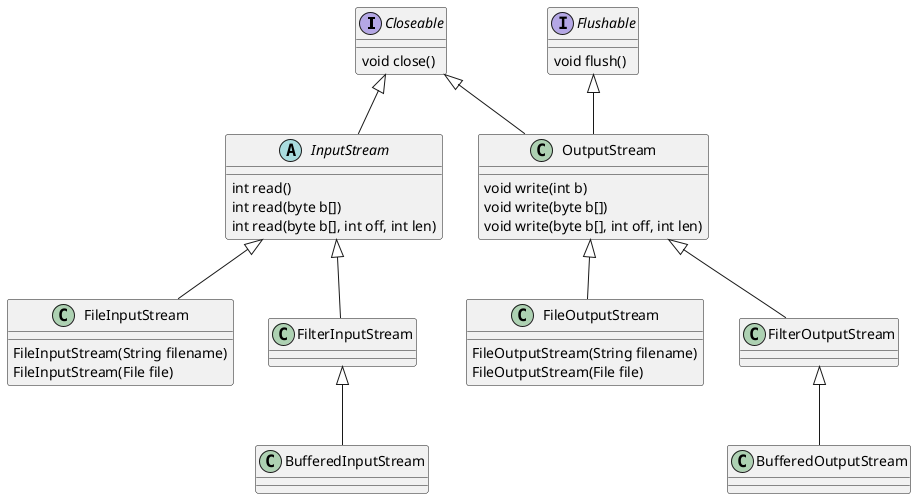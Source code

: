 @startuml
'https://plantuml.com/class-diagram

interface Closeable{
void close()
}

abstract class InputStream{
int read()
int read(byte b[])
int read(byte b[], int off, int len)
}
Closeable <|-- InputStream

class FileInputStream{
FileInputStream(String filename)
FileInputStream(File file)
}
InputStream <|-- FileInputStream

InputStream <|-- FilterInputStream

class BufferedInputStream{}
FilterInputStream <|-- BufferedInputStream

interface Flushable{
void flush()
}

class OutputStream{
void write(int b)
void write(byte b[])
void write(byte b[], int off, int len)
}
Closeable <|-- OutputStream
Flushable <|-- OutputStream

class FileOutputStream{
FileOutputStream(String filename)
FileOutputStream(File file)
}
OutputStream <|-- FileOutputStream

class FilterOutputStream{}
OutputStream <|-- FilterOutputStream

class BufferedOutputStream{}
FilterOutputStream <|-- BufferedOutputStream
@enduml

